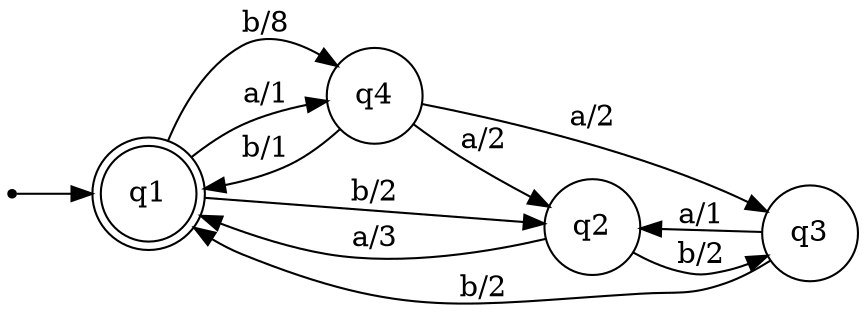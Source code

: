 digraph Automaton {
    node [shape=point] INIT;
    q1 [shape="doublecircle"];
    node [shape=circle];
    rankdir = LR;
    INIT -> q1;
    q1 -> q2 [label="b/2"];
    q1 -> q4 [label="b/8"];
    q1 -> q4 [label="a/1"];
    q2 -> q1 [label="a/3"];
    q2 -> q3 [label="b/2"];
    q4 -> q1 [label="b/1"];
    q4 -> q3 [label="a/2"];
    q4 -> q2 [label="a/2"];
    q3 -> q2 [label="a/1"];
    q3 -> q1 [label="b/2"];
}
